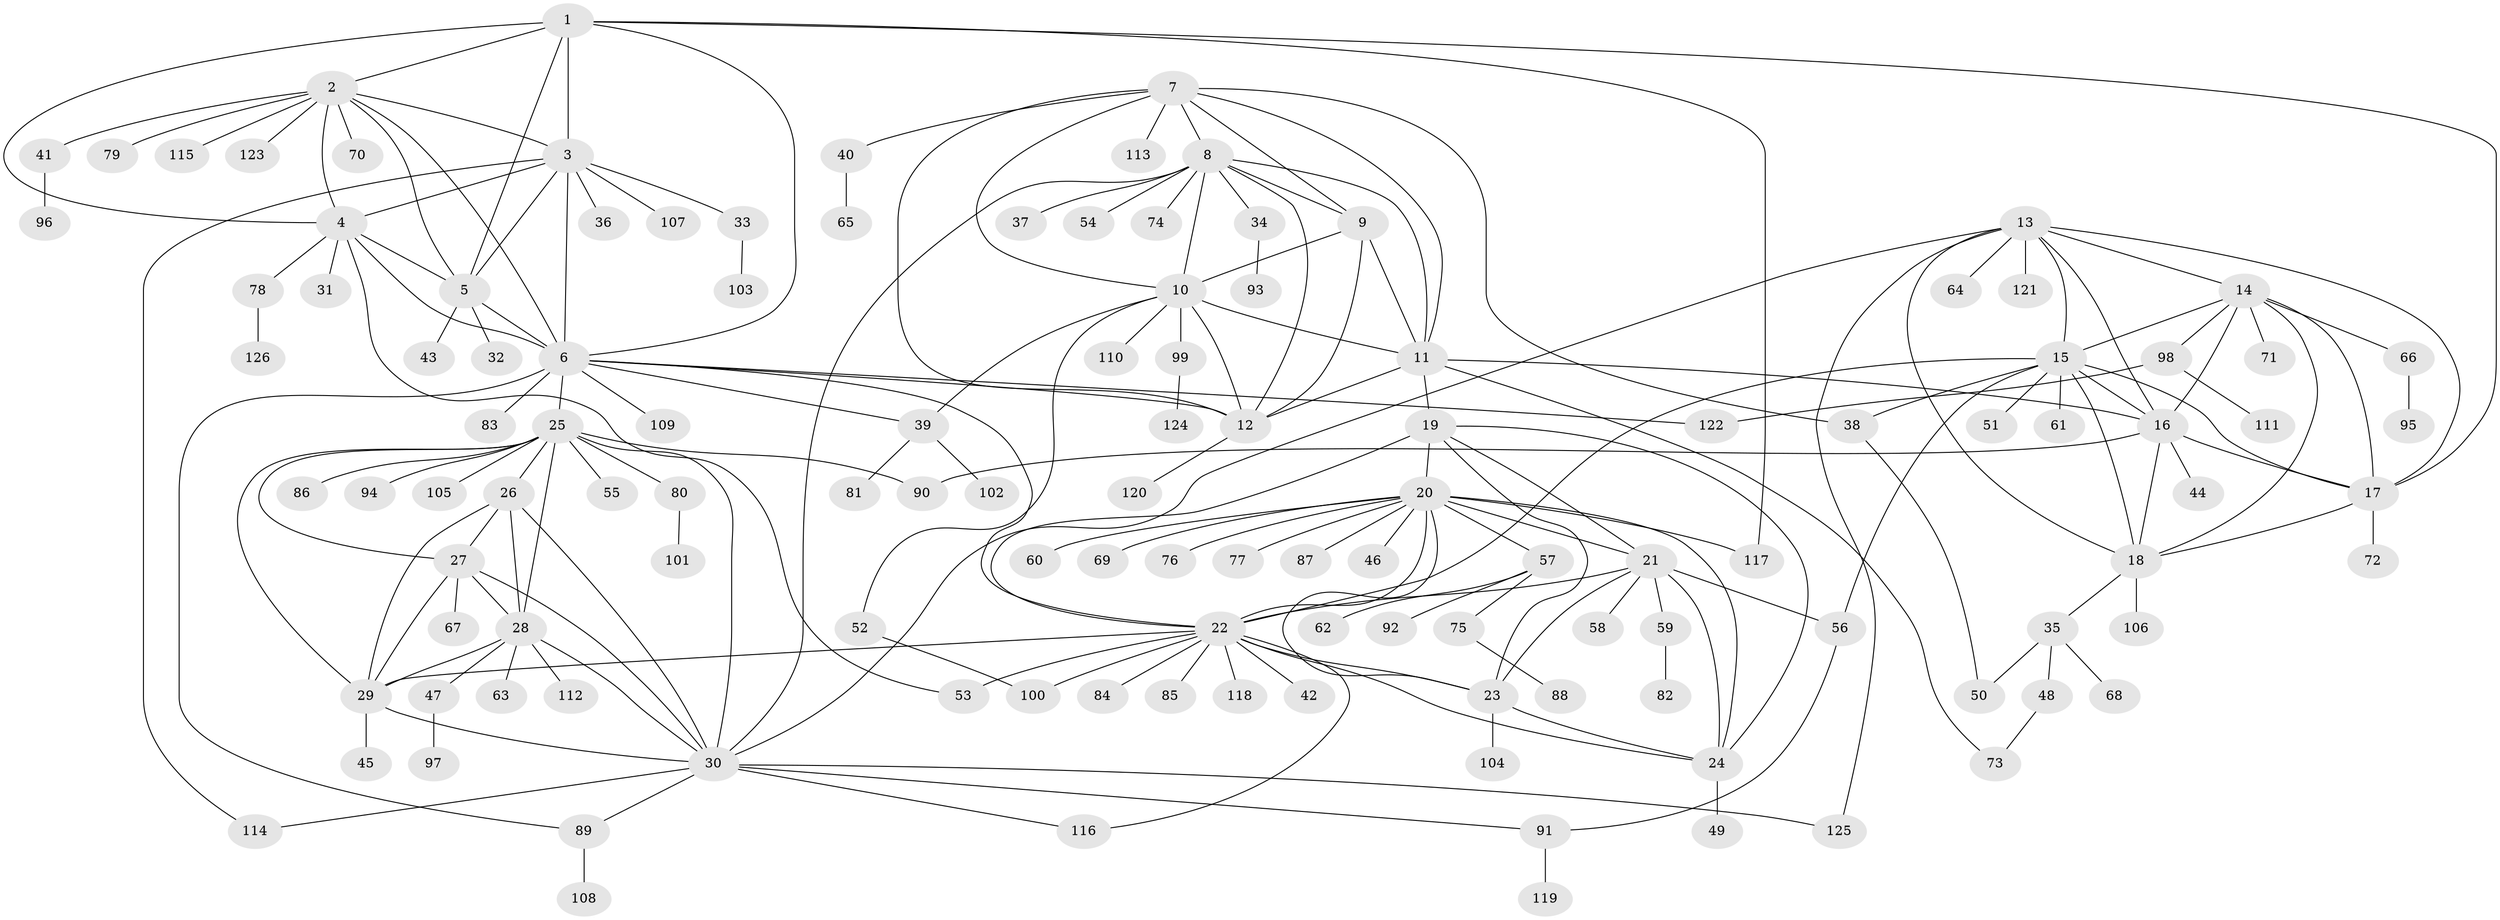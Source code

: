 // Generated by graph-tools (version 1.1) at 2025/02/03/09/25 03:02:45]
// undirected, 126 vertices, 196 edges
graph export_dot {
graph [start="1"]
  node [color=gray90,style=filled];
  1;
  2;
  3;
  4;
  5;
  6;
  7;
  8;
  9;
  10;
  11;
  12;
  13;
  14;
  15;
  16;
  17;
  18;
  19;
  20;
  21;
  22;
  23;
  24;
  25;
  26;
  27;
  28;
  29;
  30;
  31;
  32;
  33;
  34;
  35;
  36;
  37;
  38;
  39;
  40;
  41;
  42;
  43;
  44;
  45;
  46;
  47;
  48;
  49;
  50;
  51;
  52;
  53;
  54;
  55;
  56;
  57;
  58;
  59;
  60;
  61;
  62;
  63;
  64;
  65;
  66;
  67;
  68;
  69;
  70;
  71;
  72;
  73;
  74;
  75;
  76;
  77;
  78;
  79;
  80;
  81;
  82;
  83;
  84;
  85;
  86;
  87;
  88;
  89;
  90;
  91;
  92;
  93;
  94;
  95;
  96;
  97;
  98;
  99;
  100;
  101;
  102;
  103;
  104;
  105;
  106;
  107;
  108;
  109;
  110;
  111;
  112;
  113;
  114;
  115;
  116;
  117;
  118;
  119;
  120;
  121;
  122;
  123;
  124;
  125;
  126;
  1 -- 2;
  1 -- 3;
  1 -- 4;
  1 -- 5;
  1 -- 6;
  1 -- 17;
  1 -- 117;
  2 -- 3;
  2 -- 4;
  2 -- 5;
  2 -- 6;
  2 -- 41;
  2 -- 70;
  2 -- 79;
  2 -- 115;
  2 -- 123;
  3 -- 4;
  3 -- 5;
  3 -- 6;
  3 -- 33;
  3 -- 36;
  3 -- 107;
  3 -- 114;
  4 -- 5;
  4 -- 6;
  4 -- 31;
  4 -- 53;
  4 -- 78;
  5 -- 6;
  5 -- 32;
  5 -- 43;
  6 -- 12;
  6 -- 22;
  6 -- 25;
  6 -- 39;
  6 -- 83;
  6 -- 89;
  6 -- 109;
  6 -- 122;
  7 -- 8;
  7 -- 9;
  7 -- 10;
  7 -- 11;
  7 -- 12;
  7 -- 38;
  7 -- 40;
  7 -- 113;
  8 -- 9;
  8 -- 10;
  8 -- 11;
  8 -- 12;
  8 -- 30;
  8 -- 34;
  8 -- 37;
  8 -- 54;
  8 -- 74;
  9 -- 10;
  9 -- 11;
  9 -- 12;
  10 -- 11;
  10 -- 12;
  10 -- 39;
  10 -- 52;
  10 -- 99;
  10 -- 110;
  11 -- 12;
  11 -- 16;
  11 -- 19;
  11 -- 73;
  12 -- 120;
  13 -- 14;
  13 -- 15;
  13 -- 16;
  13 -- 17;
  13 -- 18;
  13 -- 30;
  13 -- 64;
  13 -- 121;
  13 -- 125;
  14 -- 15;
  14 -- 16;
  14 -- 17;
  14 -- 18;
  14 -- 66;
  14 -- 71;
  14 -- 98;
  15 -- 16;
  15 -- 17;
  15 -- 18;
  15 -- 22;
  15 -- 38;
  15 -- 51;
  15 -- 56;
  15 -- 61;
  16 -- 17;
  16 -- 18;
  16 -- 44;
  16 -- 90;
  17 -- 18;
  17 -- 72;
  18 -- 35;
  18 -- 106;
  19 -- 20;
  19 -- 21;
  19 -- 22;
  19 -- 23;
  19 -- 24;
  20 -- 21;
  20 -- 22;
  20 -- 23;
  20 -- 24;
  20 -- 46;
  20 -- 57;
  20 -- 60;
  20 -- 69;
  20 -- 76;
  20 -- 77;
  20 -- 87;
  20 -- 117;
  21 -- 22;
  21 -- 23;
  21 -- 24;
  21 -- 56;
  21 -- 58;
  21 -- 59;
  22 -- 23;
  22 -- 24;
  22 -- 29;
  22 -- 42;
  22 -- 53;
  22 -- 84;
  22 -- 85;
  22 -- 100;
  22 -- 116;
  22 -- 118;
  23 -- 24;
  23 -- 104;
  24 -- 49;
  25 -- 26;
  25 -- 27;
  25 -- 28;
  25 -- 29;
  25 -- 30;
  25 -- 55;
  25 -- 80;
  25 -- 86;
  25 -- 90;
  25 -- 94;
  25 -- 105;
  26 -- 27;
  26 -- 28;
  26 -- 29;
  26 -- 30;
  27 -- 28;
  27 -- 29;
  27 -- 30;
  27 -- 67;
  28 -- 29;
  28 -- 30;
  28 -- 47;
  28 -- 63;
  28 -- 112;
  29 -- 30;
  29 -- 45;
  30 -- 89;
  30 -- 91;
  30 -- 114;
  30 -- 116;
  30 -- 125;
  33 -- 103;
  34 -- 93;
  35 -- 48;
  35 -- 50;
  35 -- 68;
  38 -- 50;
  39 -- 81;
  39 -- 102;
  40 -- 65;
  41 -- 96;
  47 -- 97;
  48 -- 73;
  52 -- 100;
  56 -- 91;
  57 -- 62;
  57 -- 75;
  57 -- 92;
  59 -- 82;
  66 -- 95;
  75 -- 88;
  78 -- 126;
  80 -- 101;
  89 -- 108;
  91 -- 119;
  98 -- 111;
  98 -- 122;
  99 -- 124;
}
